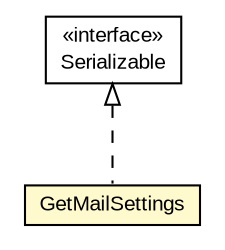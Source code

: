 #!/usr/local/bin/dot
#
# Class diagram 
# Generated by UMLGraph version R5_6-24-gf6e263 (http://www.umlgraph.org/)
#

digraph G {
	edge [fontname="arial",fontsize=10,labelfontname="arial",labelfontsize=10];
	node [fontname="arial",fontsize=10,shape=plaintext];
	nodesep=0.25;
	ranksep=0.5;
	// org.miloss.fgsms.services.interfaces.policyconfiguration.GetMailSettings
	c165927 [label=<<table title="org.miloss.fgsms.services.interfaces.policyconfiguration.GetMailSettings" border="0" cellborder="1" cellspacing="0" cellpadding="2" port="p" bgcolor="lemonChiffon" href="./GetMailSettings.html">
		<tr><td><table border="0" cellspacing="0" cellpadding="1">
<tr><td align="center" balign="center"> GetMailSettings </td></tr>
		</table></td></tr>
		</table>>, URL="./GetMailSettings.html", fontname="arial", fontcolor="black", fontsize=10.0];
	//org.miloss.fgsms.services.interfaces.policyconfiguration.GetMailSettings implements java.io.Serializable
	c166182:p -> c165927:p [dir=back,arrowtail=empty,style=dashed];
	// java.io.Serializable
	c166182 [label=<<table title="java.io.Serializable" border="0" cellborder="1" cellspacing="0" cellpadding="2" port="p" href="http://java.sun.com/j2se/1.4.2/docs/api/java/io/Serializable.html">
		<tr><td><table border="0" cellspacing="0" cellpadding="1">
<tr><td align="center" balign="center"> &#171;interface&#187; </td></tr>
<tr><td align="center" balign="center"> Serializable </td></tr>
		</table></td></tr>
		</table>>, URL="http://java.sun.com/j2se/1.4.2/docs/api/java/io/Serializable.html", fontname="arial", fontcolor="black", fontsize=10.0];
}


